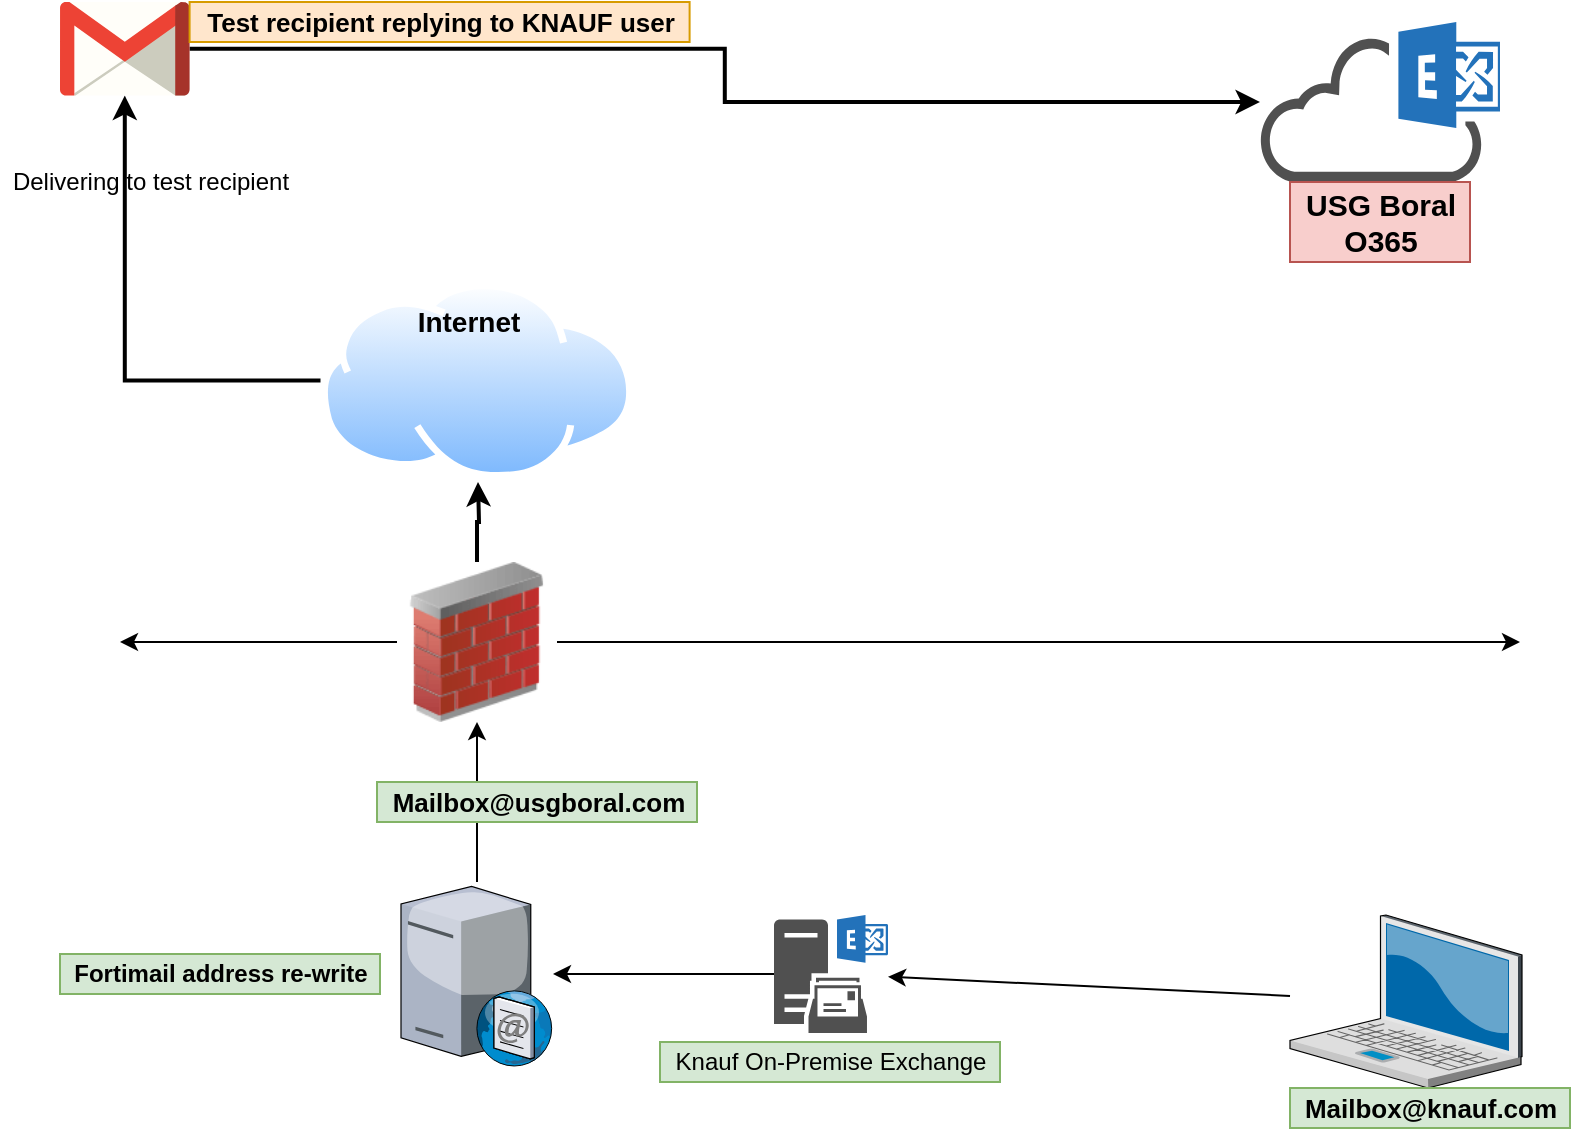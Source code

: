 <mxfile version="14.8.1" type="github">
  <diagram id="b1v0rlvgwMFWRnTb7KpD" name="Page-1">
    <mxGraphModel dx="1422" dy="804" grid="1" gridSize="10" guides="1" tooltips="1" connect="1" arrows="1" fold="1" page="1" pageScale="1" pageWidth="850" pageHeight="1100" math="0" shadow="0">
      <root>
        <mxCell id="0" />
        <mxCell id="1" parent="0" />
        <mxCell id="MEOmbgYRBJoREZ-vEdDK-10" style="edgeStyle=orthogonalEdgeStyle;rounded=0;orthogonalLoop=1;jettySize=auto;html=1;" edge="1" parent="1" source="MEOmbgYRBJoREZ-vEdDK-2" target="MEOmbgYRBJoREZ-vEdDK-7">
          <mxGeometry relative="1" as="geometry">
            <mxPoint x="310" y="540" as="targetPoint" />
          </mxGeometry>
        </mxCell>
        <mxCell id="MEOmbgYRBJoREZ-vEdDK-2" value="" style="pointerEvents=1;shadow=0;dashed=0;html=1;strokeColor=none;fillColor=#505050;labelPosition=center;verticalLabelPosition=bottom;verticalAlign=top;outlineConnect=0;align=center;shape=mxgraph.office.servers.exchange_mailbox_server;" vertex="1" parent="1">
          <mxGeometry x="397" y="486.5" width="57" height="59" as="geometry" />
        </mxCell>
        <mxCell id="MEOmbgYRBJoREZ-vEdDK-3" value="" style="pointerEvents=1;shadow=0;dashed=0;html=1;strokeColor=none;fillColor=#505050;labelPosition=center;verticalLabelPosition=bottom;outlineConnect=0;verticalAlign=top;align=center;shape=mxgraph.office.clouds.cloud_exchange_online;" vertex="1" parent="1">
          <mxGeometry x="640" y="40" width="120" height="80" as="geometry" />
        </mxCell>
        <mxCell id="MEOmbgYRBJoREZ-vEdDK-5" style="edgeStyle=orthogonalEdgeStyle;rounded=0;orthogonalLoop=1;jettySize=auto;html=1;" edge="1" parent="1" source="MEOmbgYRBJoREZ-vEdDK-4">
          <mxGeometry relative="1" as="geometry">
            <mxPoint x="770" y="350" as="targetPoint" />
          </mxGeometry>
        </mxCell>
        <mxCell id="MEOmbgYRBJoREZ-vEdDK-6" style="edgeStyle=orthogonalEdgeStyle;rounded=0;orthogonalLoop=1;jettySize=auto;html=1;" edge="1" parent="1" source="MEOmbgYRBJoREZ-vEdDK-4">
          <mxGeometry relative="1" as="geometry">
            <mxPoint x="70" y="350" as="targetPoint" />
          </mxGeometry>
        </mxCell>
        <mxCell id="MEOmbgYRBJoREZ-vEdDK-17" style="edgeStyle=orthogonalEdgeStyle;rounded=0;orthogonalLoop=1;jettySize=auto;html=1;strokeWidth=2;" edge="1" parent="1" source="MEOmbgYRBJoREZ-vEdDK-4">
          <mxGeometry relative="1" as="geometry">
            <mxPoint x="249" y="270" as="targetPoint" />
          </mxGeometry>
        </mxCell>
        <mxCell id="MEOmbgYRBJoREZ-vEdDK-4" value="" style="image;html=1;image=img/lib/clip_art/networking/Firewall_02_128x128.png" vertex="1" parent="1">
          <mxGeometry x="208.5" y="310" width="80" height="80" as="geometry" />
        </mxCell>
        <mxCell id="MEOmbgYRBJoREZ-vEdDK-11" style="edgeStyle=orthogonalEdgeStyle;rounded=0;orthogonalLoop=1;jettySize=auto;html=1;entryX=0.5;entryY=1;entryDx=0;entryDy=0;" edge="1" parent="1" source="MEOmbgYRBJoREZ-vEdDK-7" target="MEOmbgYRBJoREZ-vEdDK-4">
          <mxGeometry relative="1" as="geometry" />
        </mxCell>
        <mxCell id="MEOmbgYRBJoREZ-vEdDK-7" value="" style="verticalLabelPosition=bottom;aspect=fixed;html=1;verticalAlign=top;strokeColor=none;align=center;outlineConnect=0;shape=mxgraph.citrix.smtp_server;" vertex="1" parent="1">
          <mxGeometry x="210.5" y="470" width="76" height="92" as="geometry" />
        </mxCell>
        <mxCell id="MEOmbgYRBJoREZ-vEdDK-8" value="" style="verticalLabelPosition=bottom;aspect=fixed;html=1;verticalAlign=top;strokeColor=none;align=center;outlineConnect=0;shape=mxgraph.citrix.laptop_2;" vertex="1" parent="1">
          <mxGeometry x="655" y="486.5" width="116" height="86.5" as="geometry" />
        </mxCell>
        <mxCell id="MEOmbgYRBJoREZ-vEdDK-9" value="" style="endArrow=classic;html=1;" edge="1" parent="1" source="MEOmbgYRBJoREZ-vEdDK-8" target="MEOmbgYRBJoREZ-vEdDK-2">
          <mxGeometry width="50" height="50" relative="1" as="geometry">
            <mxPoint x="680" y="530" as="sourcePoint" />
            <mxPoint x="500" y="470" as="targetPoint" />
          </mxGeometry>
        </mxCell>
        <mxCell id="MEOmbgYRBJoREZ-vEdDK-12" value="&lt;b&gt;&lt;font style=&quot;font-size: 13px&quot;&gt;Mailbox@knauf.com&lt;/font&gt;&lt;/b&gt;" style="text;html=1;align=center;verticalAlign=middle;resizable=0;points=[];autosize=1;strokeColor=#82b366;fillColor=#d5e8d4;" vertex="1" parent="1">
          <mxGeometry x="655" y="573" width="140" height="20" as="geometry" />
        </mxCell>
        <mxCell id="MEOmbgYRBJoREZ-vEdDK-13" value="Knauf On-Premise Exchange" style="text;html=1;align=center;verticalAlign=middle;resizable=0;points=[];autosize=1;strokeColor=#82b366;fillColor=#d5e8d4;" vertex="1" parent="1">
          <mxGeometry x="340" y="550" width="170" height="20" as="geometry" />
        </mxCell>
        <mxCell id="MEOmbgYRBJoREZ-vEdDK-14" value="&lt;b&gt;Fortimail address re-write&lt;/b&gt;" style="text;html=1;align=center;verticalAlign=middle;resizable=0;points=[];autosize=1;strokeColor=#82b366;fillColor=#d5e8d4;" vertex="1" parent="1">
          <mxGeometry x="40" y="506" width="160" height="20" as="geometry" />
        </mxCell>
        <mxCell id="MEOmbgYRBJoREZ-vEdDK-15" value="&lt;b&gt;&lt;font style=&quot;font-size: 13px&quot;&gt;Mailbox@usgboral.com&lt;/font&gt;&lt;/b&gt;" style="text;html=1;align=center;verticalAlign=middle;resizable=0;points=[];autosize=1;strokeColor=#82b366;fillColor=#d5e8d4;" vertex="1" parent="1">
          <mxGeometry x="198.5" y="420" width="160" height="20" as="geometry" />
        </mxCell>
        <mxCell id="MEOmbgYRBJoREZ-vEdDK-20" style="edgeStyle=orthogonalEdgeStyle;rounded=0;orthogonalLoop=1;jettySize=auto;html=1;strokeWidth=2;" edge="1" parent="1" source="MEOmbgYRBJoREZ-vEdDK-16" target="MEOmbgYRBJoREZ-vEdDK-19">
          <mxGeometry relative="1" as="geometry" />
        </mxCell>
        <mxCell id="MEOmbgYRBJoREZ-vEdDK-16" value="" style="aspect=fixed;perimeter=ellipsePerimeter;html=1;align=center;shadow=0;dashed=0;spacingTop=3;image;image=img/lib/active_directory/internet_cloud.svg;" vertex="1" parent="1">
          <mxGeometry x="170.25" y="170" width="156.5" height="98.6" as="geometry" />
        </mxCell>
        <mxCell id="MEOmbgYRBJoREZ-vEdDK-18" value="&lt;b&gt;&lt;font style=&quot;font-size: 14px&quot;&gt;Internet&lt;br&gt;&lt;/font&gt;&lt;/b&gt;" style="text;html=1;align=center;verticalAlign=middle;resizable=0;points=[];autosize=1;strokeColor=none;" vertex="1" parent="1">
          <mxGeometry x="208.5" y="180" width="70" height="20" as="geometry" />
        </mxCell>
        <mxCell id="MEOmbgYRBJoREZ-vEdDK-21" style="edgeStyle=orthogonalEdgeStyle;rounded=0;orthogonalLoop=1;jettySize=auto;html=1;strokeWidth=2;" edge="1" parent="1" source="MEOmbgYRBJoREZ-vEdDK-19" target="MEOmbgYRBJoREZ-vEdDK-3">
          <mxGeometry relative="1" as="geometry" />
        </mxCell>
        <mxCell id="MEOmbgYRBJoREZ-vEdDK-19" value="" style="dashed=0;outlineConnect=0;html=1;align=center;labelPosition=center;verticalLabelPosition=bottom;verticalAlign=top;shape=mxgraph.weblogos.gmail" vertex="1" parent="1">
          <mxGeometry x="40" y="30" width="64.8" height="46.8" as="geometry" />
        </mxCell>
        <mxCell id="MEOmbgYRBJoREZ-vEdDK-22" value="Delivering to test recipient" style="text;html=1;align=center;verticalAlign=middle;resizable=0;points=[];autosize=1;strokeColor=none;" vertex="1" parent="1">
          <mxGeometry x="10" y="110" width="150" height="20" as="geometry" />
        </mxCell>
        <mxCell id="MEOmbgYRBJoREZ-vEdDK-23" value="&lt;b&gt;&lt;font style=&quot;font-size: 13px&quot;&gt;Test recipient replying to KNAUF user&lt;/font&gt;&lt;/b&gt;" style="text;html=1;align=center;verticalAlign=middle;resizable=0;points=[];autosize=1;strokeColor=#d79b00;fillColor=#ffe6cc;" vertex="1" parent="1">
          <mxGeometry x="104.8" y="30" width="250" height="20" as="geometry" />
        </mxCell>
        <mxCell id="MEOmbgYRBJoREZ-vEdDK-24" value="&lt;b style=&quot;font-size: 15px&quot;&gt;USG Boral &lt;br&gt;O365&lt;/b&gt;" style="text;html=1;align=center;verticalAlign=middle;resizable=0;points=[];autosize=1;strokeColor=#b85450;fillColor=#f8cecc;" vertex="1" parent="1">
          <mxGeometry x="655" y="120" width="90" height="40" as="geometry" />
        </mxCell>
      </root>
    </mxGraphModel>
  </diagram>
</mxfile>
